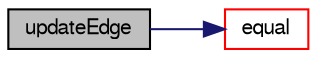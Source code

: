 digraph "updateEdge"
{
  bgcolor="transparent";
  edge [fontname="FreeSans",fontsize="10",labelfontname="FreeSans",labelfontsize="10"];
  node [fontname="FreeSans",fontsize="10",shape=record];
  rankdir="LR";
  Node56 [label="updateEdge",height=0.2,width=0.4,color="black", fillcolor="grey75", style="filled", fontcolor="black"];
  Node56 -> Node57 [color="midnightblue",fontsize="10",style="solid",fontname="FreeSans"];
  Node57 [label="equal",height=0.2,width=0.4,color="red",URL="$a21670.html#a76f84c88d001e667ffbd9d7975278886",tooltip="Same (like operator==) "];
}
